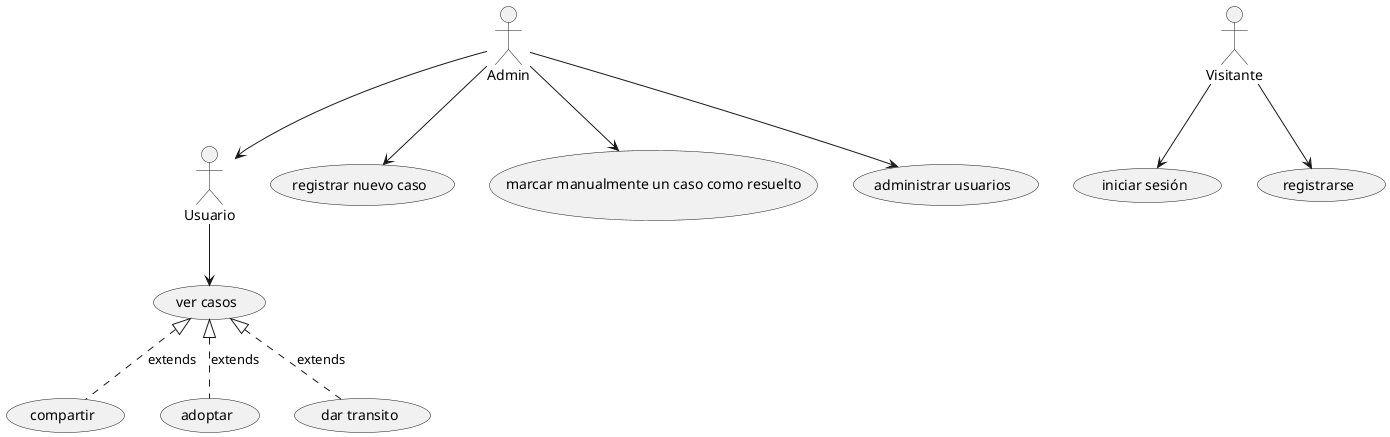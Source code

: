 @startuml
:Usuario: as u
:Visitante: as v
:Admin: as a 
a --> (registrar nuevo caso)
a --> (marcar manualmente un caso como resuelto)
a --> (administrar usuarios)
a --> u
u --> (ver casos)
(ver casos) <|.. (compartir) : extends
(ver casos) <|.. (adoptar) : extends
(ver casos) <|.. (dar transito) : extends
v --> (iniciar sesión)
v --> (registrarse)
@enduml
